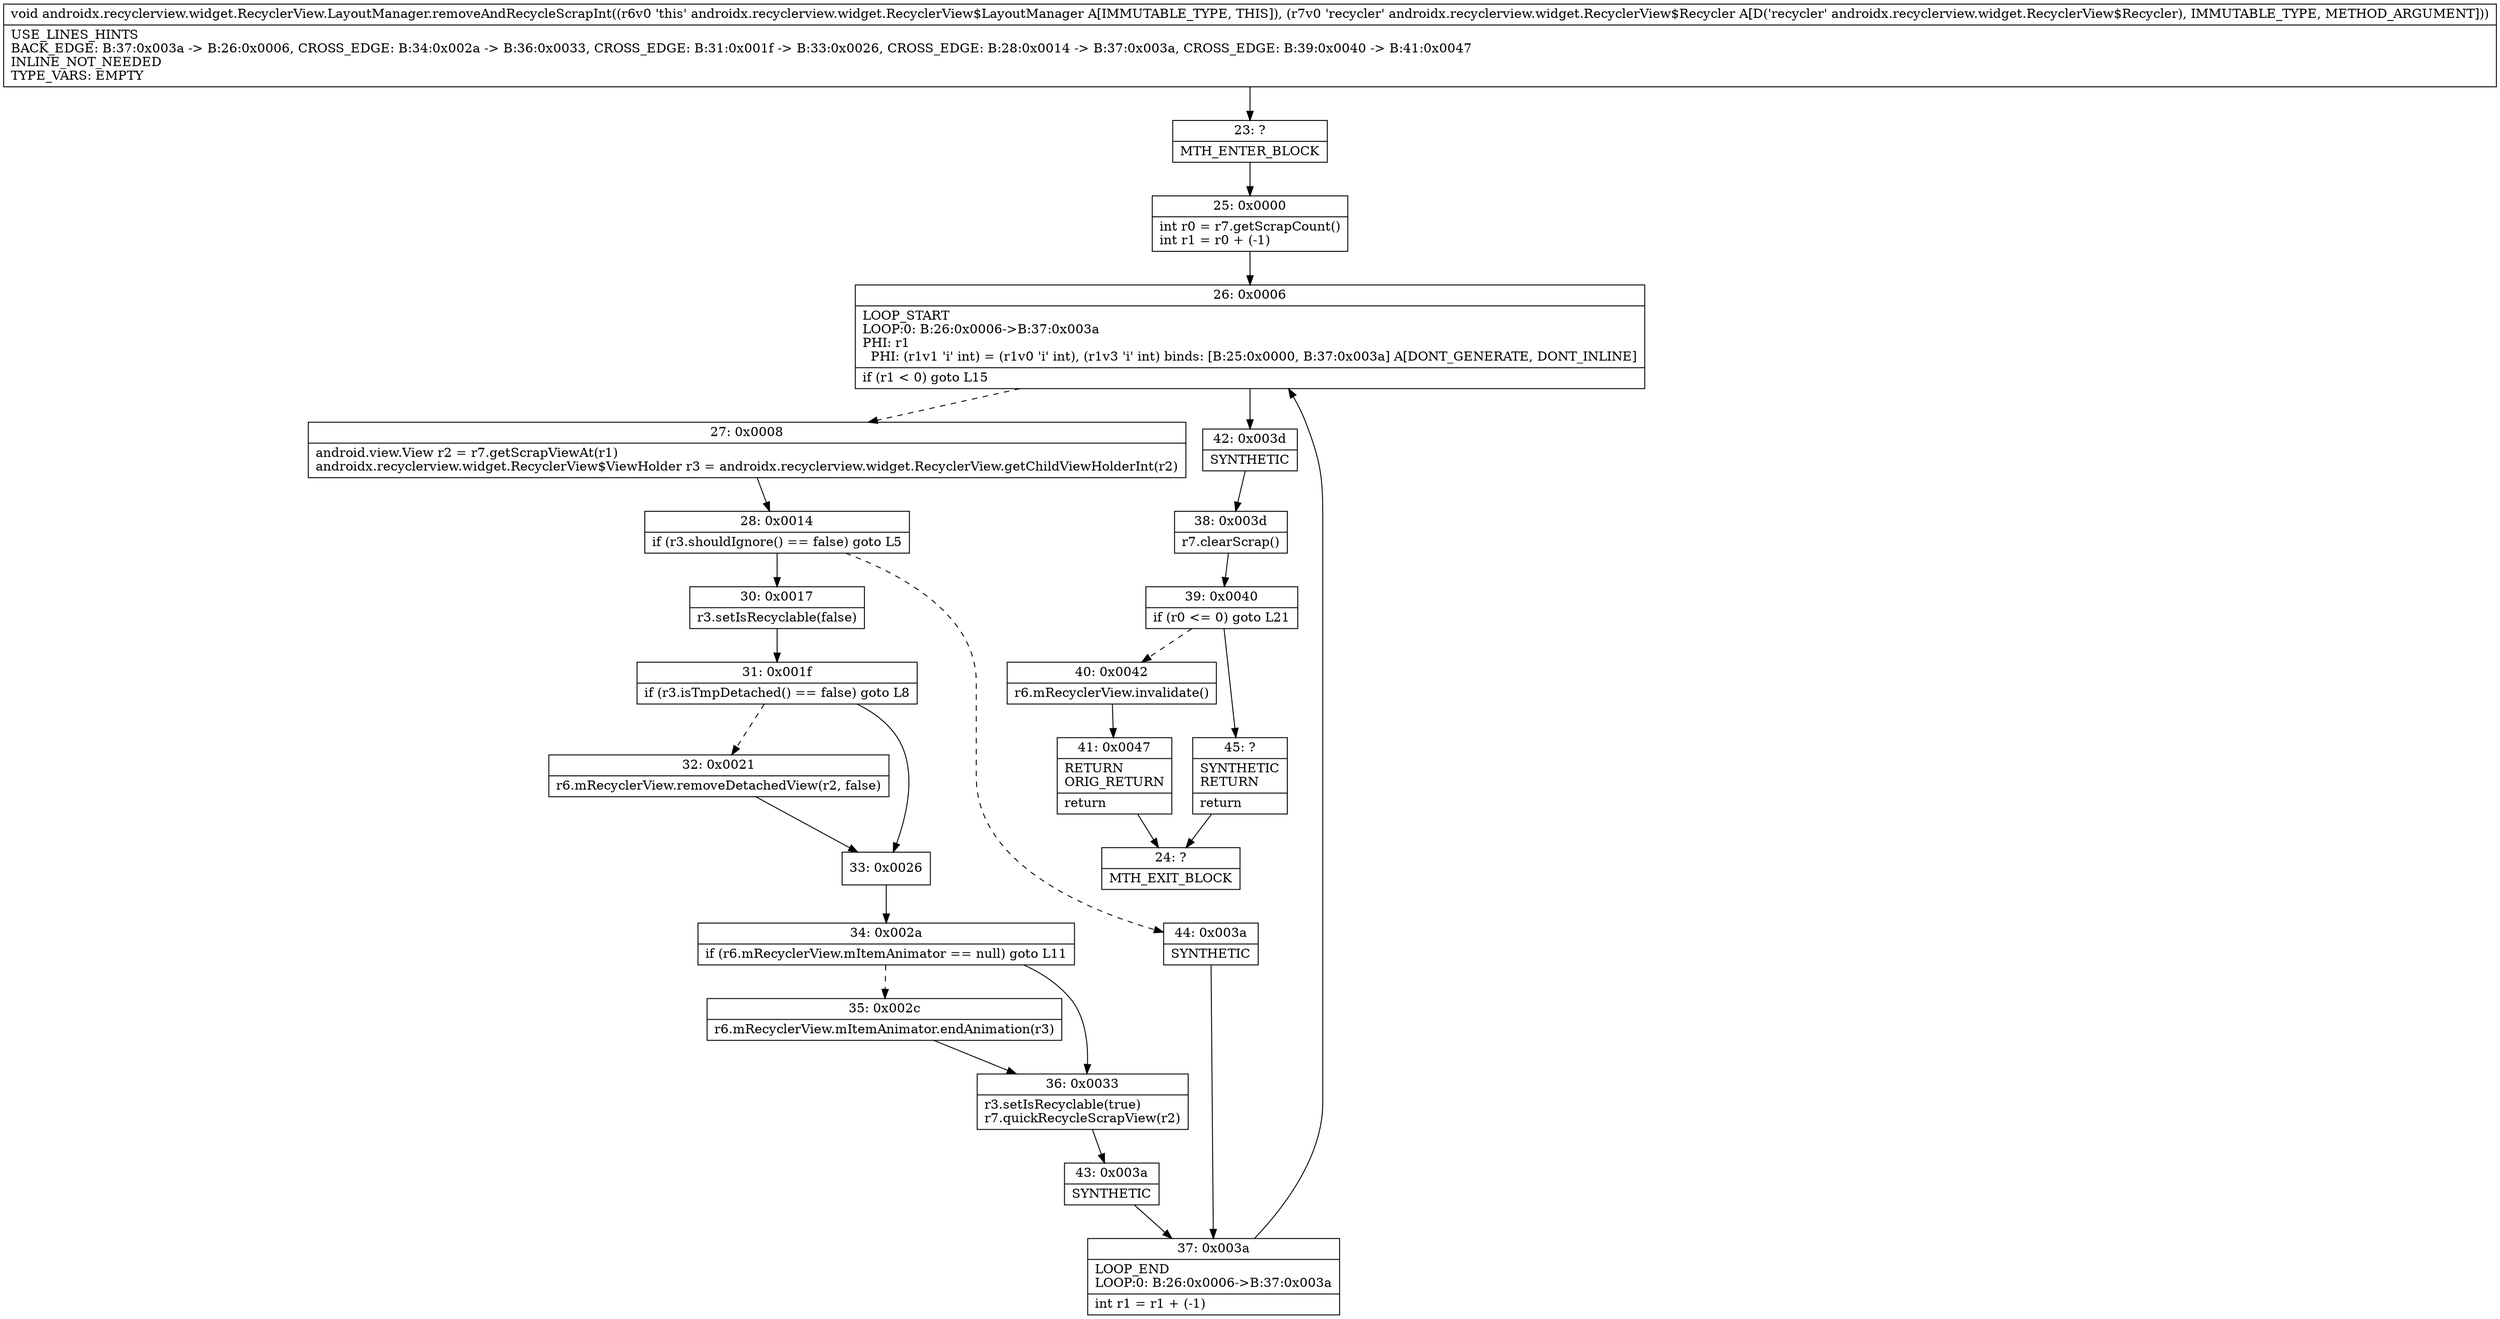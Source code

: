 digraph "CFG forandroidx.recyclerview.widget.RecyclerView.LayoutManager.removeAndRecycleScrapInt(Landroidx\/recyclerview\/widget\/RecyclerView$Recycler;)V" {
Node_23 [shape=record,label="{23\:\ ?|MTH_ENTER_BLOCK\l}"];
Node_25 [shape=record,label="{25\:\ 0x0000|int r0 = r7.getScrapCount()\lint r1 = r0 + (\-1)\l}"];
Node_26 [shape=record,label="{26\:\ 0x0006|LOOP_START\lLOOP:0: B:26:0x0006\-\>B:37:0x003a\lPHI: r1 \l  PHI: (r1v1 'i' int) = (r1v0 'i' int), (r1v3 'i' int) binds: [B:25:0x0000, B:37:0x003a] A[DONT_GENERATE, DONT_INLINE]\l|if (r1 \< 0) goto L15\l}"];
Node_27 [shape=record,label="{27\:\ 0x0008|android.view.View r2 = r7.getScrapViewAt(r1)\landroidx.recyclerview.widget.RecyclerView$ViewHolder r3 = androidx.recyclerview.widget.RecyclerView.getChildViewHolderInt(r2)\l}"];
Node_28 [shape=record,label="{28\:\ 0x0014|if (r3.shouldIgnore() == false) goto L5\l}"];
Node_30 [shape=record,label="{30\:\ 0x0017|r3.setIsRecyclable(false)\l}"];
Node_31 [shape=record,label="{31\:\ 0x001f|if (r3.isTmpDetached() == false) goto L8\l}"];
Node_32 [shape=record,label="{32\:\ 0x0021|r6.mRecyclerView.removeDetachedView(r2, false)\l}"];
Node_33 [shape=record,label="{33\:\ 0x0026}"];
Node_34 [shape=record,label="{34\:\ 0x002a|if (r6.mRecyclerView.mItemAnimator == null) goto L11\l}"];
Node_35 [shape=record,label="{35\:\ 0x002c|r6.mRecyclerView.mItemAnimator.endAnimation(r3)\l}"];
Node_36 [shape=record,label="{36\:\ 0x0033|r3.setIsRecyclable(true)\lr7.quickRecycleScrapView(r2)\l}"];
Node_43 [shape=record,label="{43\:\ 0x003a|SYNTHETIC\l}"];
Node_37 [shape=record,label="{37\:\ 0x003a|LOOP_END\lLOOP:0: B:26:0x0006\-\>B:37:0x003a\l|int r1 = r1 + (\-1)\l}"];
Node_44 [shape=record,label="{44\:\ 0x003a|SYNTHETIC\l}"];
Node_42 [shape=record,label="{42\:\ 0x003d|SYNTHETIC\l}"];
Node_38 [shape=record,label="{38\:\ 0x003d|r7.clearScrap()\l}"];
Node_39 [shape=record,label="{39\:\ 0x0040|if (r0 \<= 0) goto L21\l}"];
Node_40 [shape=record,label="{40\:\ 0x0042|r6.mRecyclerView.invalidate()\l}"];
Node_41 [shape=record,label="{41\:\ 0x0047|RETURN\lORIG_RETURN\l|return\l}"];
Node_24 [shape=record,label="{24\:\ ?|MTH_EXIT_BLOCK\l}"];
Node_45 [shape=record,label="{45\:\ ?|SYNTHETIC\lRETURN\l|return\l}"];
MethodNode[shape=record,label="{void androidx.recyclerview.widget.RecyclerView.LayoutManager.removeAndRecycleScrapInt((r6v0 'this' androidx.recyclerview.widget.RecyclerView$LayoutManager A[IMMUTABLE_TYPE, THIS]), (r7v0 'recycler' androidx.recyclerview.widget.RecyclerView$Recycler A[D('recycler' androidx.recyclerview.widget.RecyclerView$Recycler), IMMUTABLE_TYPE, METHOD_ARGUMENT]))  | USE_LINES_HINTS\lBACK_EDGE: B:37:0x003a \-\> B:26:0x0006, CROSS_EDGE: B:34:0x002a \-\> B:36:0x0033, CROSS_EDGE: B:31:0x001f \-\> B:33:0x0026, CROSS_EDGE: B:28:0x0014 \-\> B:37:0x003a, CROSS_EDGE: B:39:0x0040 \-\> B:41:0x0047\lINLINE_NOT_NEEDED\lTYPE_VARS: EMPTY\l}"];
MethodNode -> Node_23;Node_23 -> Node_25;
Node_25 -> Node_26;
Node_26 -> Node_27[style=dashed];
Node_26 -> Node_42;
Node_27 -> Node_28;
Node_28 -> Node_30;
Node_28 -> Node_44[style=dashed];
Node_30 -> Node_31;
Node_31 -> Node_32[style=dashed];
Node_31 -> Node_33;
Node_32 -> Node_33;
Node_33 -> Node_34;
Node_34 -> Node_35[style=dashed];
Node_34 -> Node_36;
Node_35 -> Node_36;
Node_36 -> Node_43;
Node_43 -> Node_37;
Node_37 -> Node_26;
Node_44 -> Node_37;
Node_42 -> Node_38;
Node_38 -> Node_39;
Node_39 -> Node_40[style=dashed];
Node_39 -> Node_45;
Node_40 -> Node_41;
Node_41 -> Node_24;
Node_45 -> Node_24;
}

